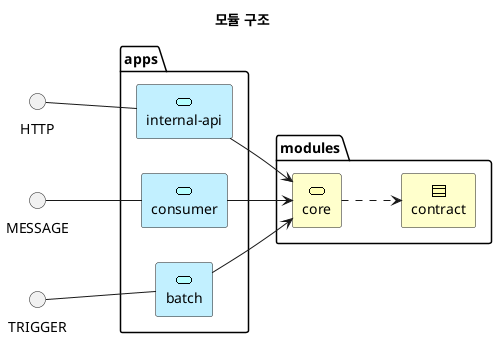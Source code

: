 @startuml

title 모듈 구조
left to right direction

package "apps" {
    rectangle "internal-api" as InternalApi <<$archimate/application-service>> #Application
    rectangle "consumer" as Consumer <<$archimate/application-service>> #Application
    rectangle "batch" as Batch <<$archimate/application-service>> #Application
}

package "modules" {
    rectangle "core" as Core <<$archimate/business-service>> #Business
    rectangle "contract" as Contract <<$archimate/business-contract>> #Business
}

HTTP -d- InternalApi
MESSAGE -d- Consumer
TRIGGER -d- Batch

InternalApi -d-> Core
Consumer -d-> Core
Batch -d-> Core

Core -[dashed]d-> Contract

@enduml